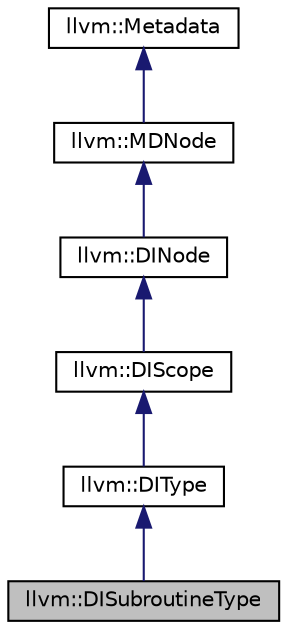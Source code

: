digraph "llvm::DISubroutineType"
{
 // LATEX_PDF_SIZE
  bgcolor="transparent";
  edge [fontname="Helvetica",fontsize="10",labelfontname="Helvetica",labelfontsize="10"];
  node [fontname="Helvetica",fontsize="10",shape="box"];
  Node1 [label="llvm::DISubroutineType",height=0.2,width=0.4,color="black", fillcolor="grey75", style="filled", fontcolor="black",tooltip="Type array for a subprogram."];
  Node2 -> Node1 [dir="back",color="midnightblue",fontsize="10",style="solid",fontname="Helvetica"];
  Node2 [label="llvm::DIType",height=0.2,width=0.4,color="black",URL="$classllvm_1_1DIType.html",tooltip="Base class for types."];
  Node3 -> Node2 [dir="back",color="midnightblue",fontsize="10",style="solid",fontname="Helvetica"];
  Node3 [label="llvm::DIScope",height=0.2,width=0.4,color="black",URL="$classllvm_1_1DIScope.html",tooltip="Base class for scope-like contexts."];
  Node4 -> Node3 [dir="back",color="midnightblue",fontsize="10",style="solid",fontname="Helvetica"];
  Node4 [label="llvm::DINode",height=0.2,width=0.4,color="black",URL="$classllvm_1_1DINode.html",tooltip="Tagged DWARF-like metadata node."];
  Node5 -> Node4 [dir="back",color="midnightblue",fontsize="10",style="solid",fontname="Helvetica"];
  Node5 [label="llvm::MDNode",height=0.2,width=0.4,color="black",URL="$classllvm_1_1MDNode.html",tooltip="Metadata node."];
  Node6 -> Node5 [dir="back",color="midnightblue",fontsize="10",style="solid",fontname="Helvetica"];
  Node6 [label="llvm::Metadata",height=0.2,width=0.4,color="black",URL="$classllvm_1_1Metadata.html",tooltip="Root of the metadata hierarchy."];
}
